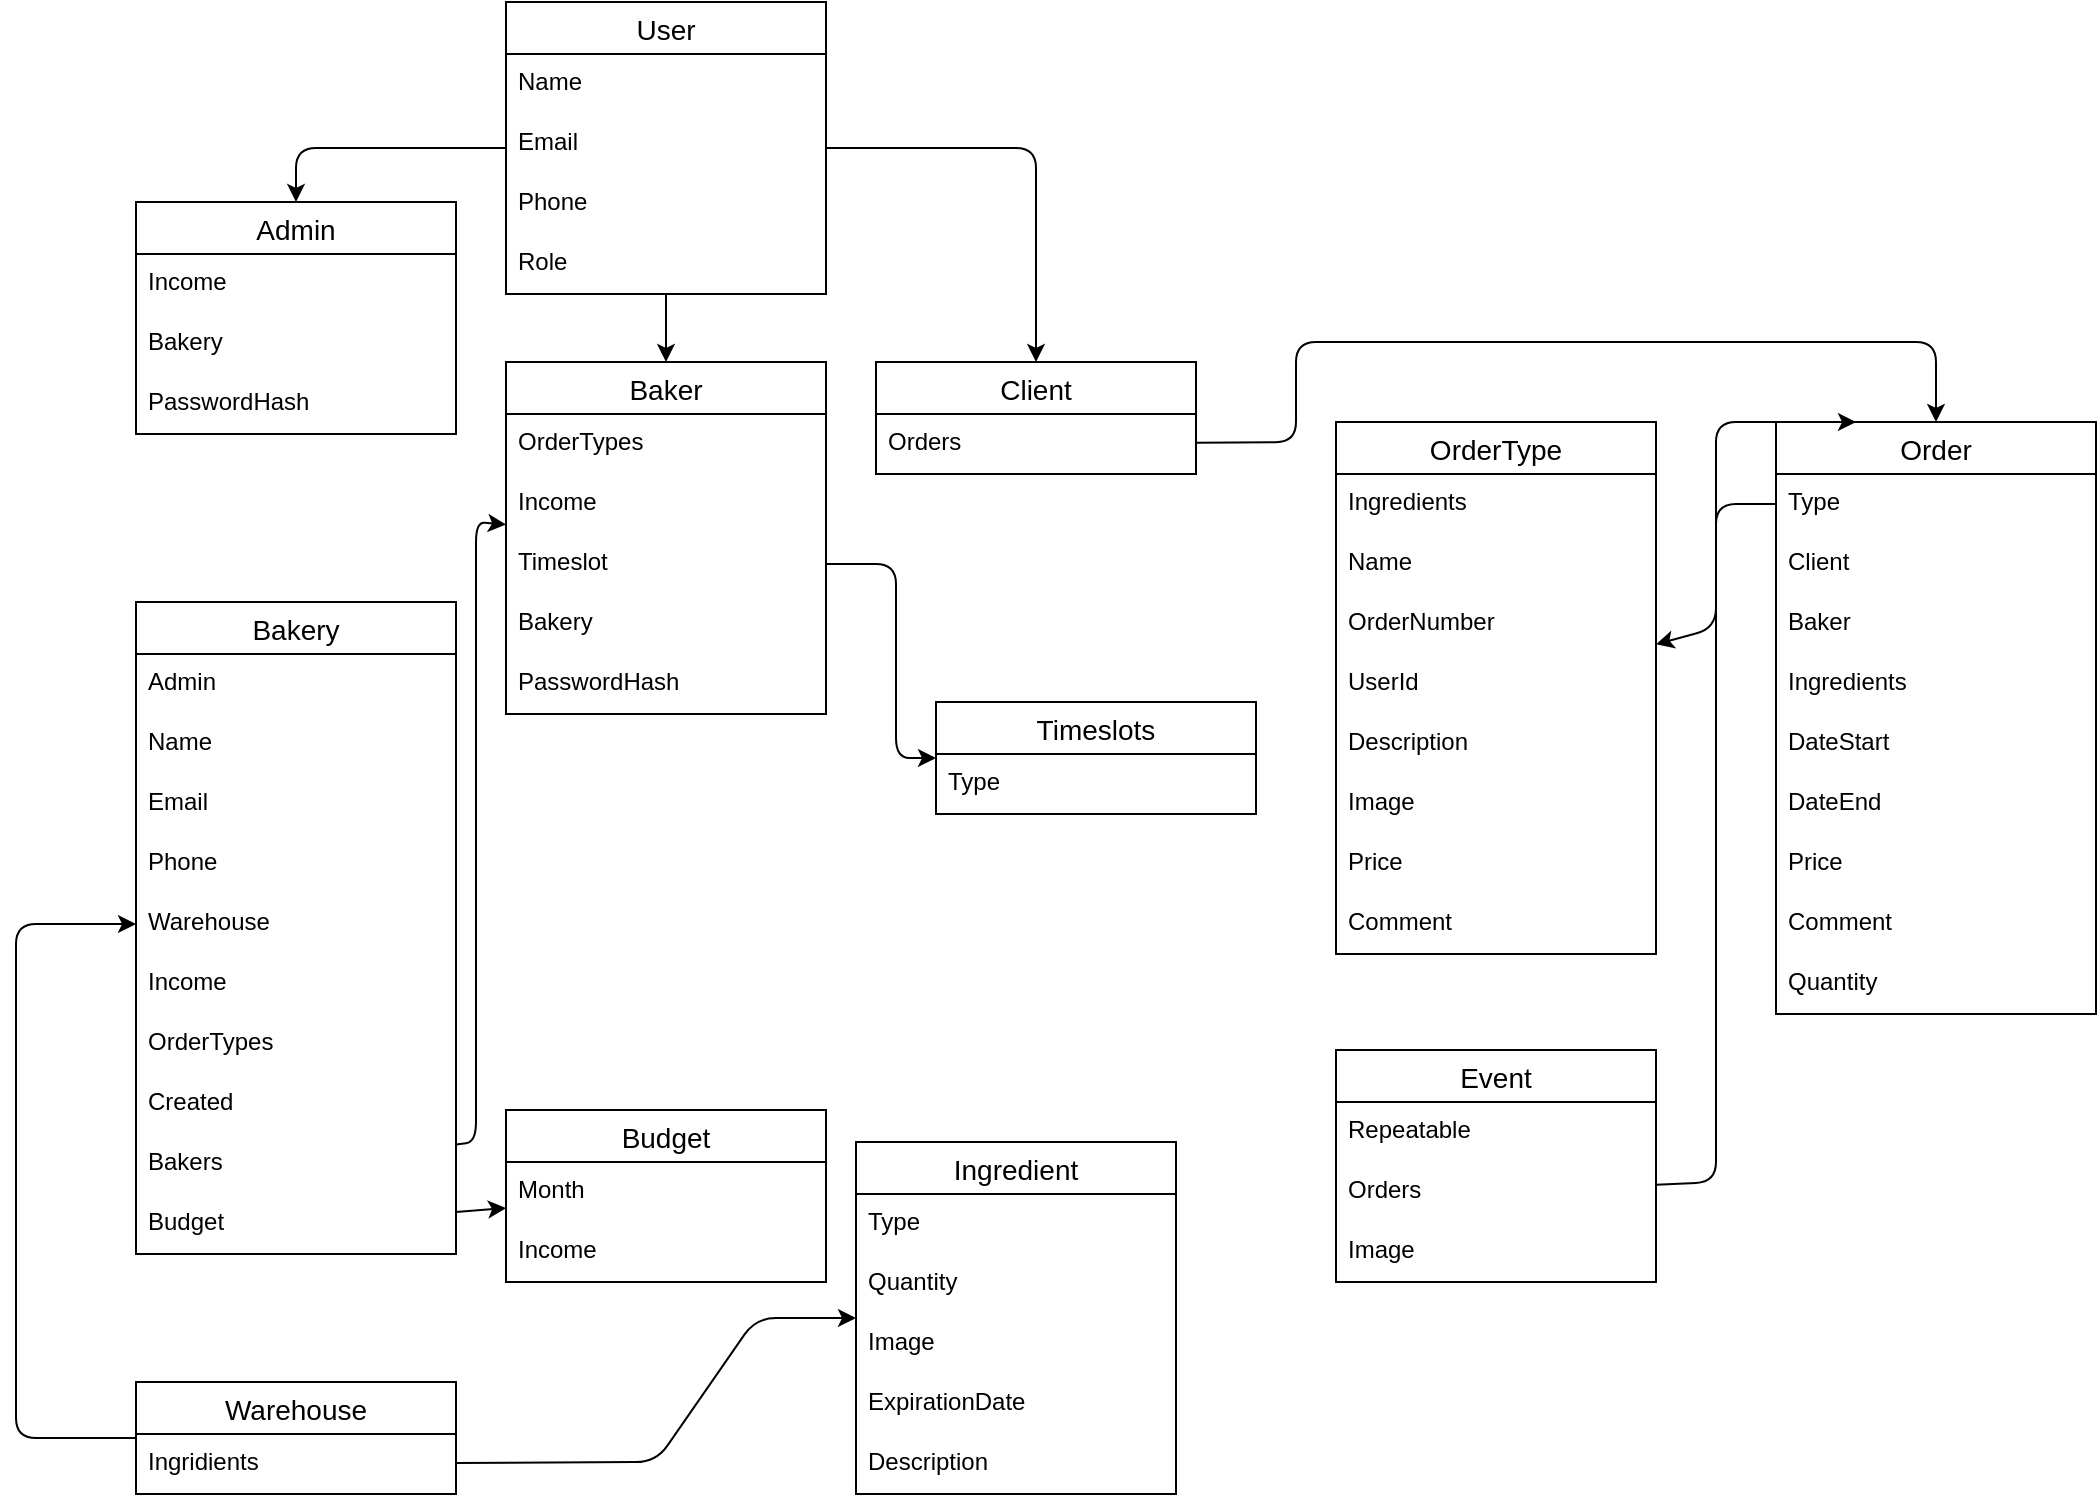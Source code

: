 <mxfile>
    <diagram id="2iXXhA9O0UARQcqjK3L7" name="Page-1">
        <mxGraphModel dx="482" dy="430" grid="1" gridSize="10" guides="1" tooltips="1" connect="1" arrows="1" fold="1" page="1" pageScale="1" pageWidth="1200" pageHeight="1600" math="0" shadow="0">
            <root>
                <mxCell id="0"/>
                <mxCell id="1" parent="0"/>
                <mxCell id="EvsIxt0ZGxdemUzoqi05-1" value="Order" style="swimlane;fontStyle=0;childLayout=stackLayout;horizontal=1;startSize=26;horizontalStack=0;resizeParent=1;resizeParentMax=0;resizeLast=0;collapsible=1;marginBottom=0;align=center;fontSize=14;" parent="1" vertex="1">
                    <mxGeometry x="960" y="220" width="160" height="296" as="geometry"/>
                </mxCell>
                <mxCell id="EvsIxt0ZGxdemUzoqi05-2" value="Type" style="text;strokeColor=none;fillColor=none;spacingLeft=4;spacingRight=4;overflow=hidden;rotatable=0;points=[[0,0.5],[1,0.5]];portConstraint=eastwest;fontSize=12;" parent="EvsIxt0ZGxdemUzoqi05-1" vertex="1">
                    <mxGeometry y="26" width="160" height="30" as="geometry"/>
                </mxCell>
                <mxCell id="EvsIxt0ZGxdemUzoqi05-3" value="Client" style="text;strokeColor=none;fillColor=none;spacingLeft=4;spacingRight=4;overflow=hidden;rotatable=0;points=[[0,0.5],[1,0.5]];portConstraint=eastwest;fontSize=12;" parent="EvsIxt0ZGxdemUzoqi05-1" vertex="1">
                    <mxGeometry y="56" width="160" height="30" as="geometry"/>
                </mxCell>
                <mxCell id="EvsIxt0ZGxdemUzoqi05-4" value="Baker" style="text;strokeColor=none;fillColor=none;spacingLeft=4;spacingRight=4;overflow=hidden;rotatable=0;points=[[0,0.5],[1,0.5]];portConstraint=eastwest;fontSize=12;" parent="EvsIxt0ZGxdemUzoqi05-1" vertex="1">
                    <mxGeometry y="86" width="160" height="30" as="geometry"/>
                </mxCell>
                <mxCell id="EvsIxt0ZGxdemUzoqi05-17" value="Ingredients" style="text;strokeColor=none;fillColor=none;spacingLeft=4;spacingRight=4;overflow=hidden;rotatable=0;points=[[0,0.5],[1,0.5]];portConstraint=eastwest;fontSize=12;" parent="EvsIxt0ZGxdemUzoqi05-1" vertex="1">
                    <mxGeometry y="116" width="160" height="30" as="geometry"/>
                </mxCell>
                <mxCell id="EvsIxt0ZGxdemUzoqi05-18" value="DateStart" style="text;strokeColor=none;fillColor=none;spacingLeft=4;spacingRight=4;overflow=hidden;rotatable=0;points=[[0,0.5],[1,0.5]];portConstraint=eastwest;fontSize=12;" parent="EvsIxt0ZGxdemUzoqi05-1" vertex="1">
                    <mxGeometry y="146" width="160" height="30" as="geometry"/>
                </mxCell>
                <mxCell id="EvsIxt0ZGxdemUzoqi05-19" value="DateEnd" style="text;strokeColor=none;fillColor=none;spacingLeft=4;spacingRight=4;overflow=hidden;rotatable=0;points=[[0,0.5],[1,0.5]];portConstraint=eastwest;fontSize=12;" parent="EvsIxt0ZGxdemUzoqi05-1" vertex="1">
                    <mxGeometry y="176" width="160" height="30" as="geometry"/>
                </mxCell>
                <mxCell id="EvsIxt0ZGxdemUzoqi05-25" value="Price" style="text;strokeColor=none;fillColor=none;spacingLeft=4;spacingRight=4;overflow=hidden;rotatable=0;points=[[0,0.5],[1,0.5]];portConstraint=eastwest;fontSize=12;" parent="EvsIxt0ZGxdemUzoqi05-1" vertex="1">
                    <mxGeometry y="206" width="160" height="30" as="geometry"/>
                </mxCell>
                <mxCell id="EvsIxt0ZGxdemUzoqi05-24" value="Comment" style="text;strokeColor=none;fillColor=none;spacingLeft=4;spacingRight=4;overflow=hidden;rotatable=0;points=[[0,0.5],[1,0.5]];portConstraint=eastwest;fontSize=12;" parent="EvsIxt0ZGxdemUzoqi05-1" vertex="1">
                    <mxGeometry y="236" width="160" height="30" as="geometry"/>
                </mxCell>
                <mxCell id="TdDMWQFOeBX6DnaFOKF1-1" value="Quantity" style="text;strokeColor=none;fillColor=none;spacingLeft=4;spacingRight=4;overflow=hidden;rotatable=0;points=[[0,0.5],[1,0.5]];portConstraint=eastwest;fontSize=12;" parent="EvsIxt0ZGxdemUzoqi05-1" vertex="1">
                    <mxGeometry y="266" width="160" height="30" as="geometry"/>
                </mxCell>
                <mxCell id="EvsIxt0ZGxdemUzoqi05-5" value="Ingredient" style="swimlane;fontStyle=0;childLayout=stackLayout;horizontal=1;startSize=26;horizontalStack=0;resizeParent=1;resizeParentMax=0;resizeLast=0;collapsible=1;marginBottom=0;align=center;fontSize=14;" parent="1" vertex="1">
                    <mxGeometry x="500" y="580" width="160" height="176" as="geometry"/>
                </mxCell>
                <mxCell id="EvsIxt0ZGxdemUzoqi05-6" value="Type" style="text;strokeColor=none;fillColor=none;spacingLeft=4;spacingRight=4;overflow=hidden;rotatable=0;points=[[0,0.5],[1,0.5]];portConstraint=eastwest;fontSize=12;" parent="EvsIxt0ZGxdemUzoqi05-5" vertex="1">
                    <mxGeometry y="26" width="160" height="30" as="geometry"/>
                </mxCell>
                <mxCell id="EvsIxt0ZGxdemUzoqi05-7" value="Quantity" style="text;strokeColor=none;fillColor=none;spacingLeft=4;spacingRight=4;overflow=hidden;rotatable=0;points=[[0,0.5],[1,0.5]];portConstraint=eastwest;fontSize=12;" parent="EvsIxt0ZGxdemUzoqi05-5" vertex="1">
                    <mxGeometry y="56" width="160" height="30" as="geometry"/>
                </mxCell>
                <mxCell id="EvsIxt0ZGxdemUzoqi05-8" value="Image" style="text;strokeColor=none;fillColor=none;spacingLeft=4;spacingRight=4;overflow=hidden;rotatable=0;points=[[0,0.5],[1,0.5]];portConstraint=eastwest;fontSize=12;" parent="EvsIxt0ZGxdemUzoqi05-5" vertex="1">
                    <mxGeometry y="86" width="160" height="30" as="geometry"/>
                </mxCell>
                <mxCell id="EvsIxt0ZGxdemUzoqi05-26" value="ExpirationDate" style="text;strokeColor=none;fillColor=none;spacingLeft=4;spacingRight=4;overflow=hidden;rotatable=0;points=[[0,0.5],[1,0.5]];portConstraint=eastwest;fontSize=12;" parent="EvsIxt0ZGxdemUzoqi05-5" vertex="1">
                    <mxGeometry y="116" width="160" height="30" as="geometry"/>
                </mxCell>
                <mxCell id="EvsIxt0ZGxdemUzoqi05-30" value="Description" style="text;strokeColor=none;fillColor=none;spacingLeft=4;spacingRight=4;overflow=hidden;rotatable=0;points=[[0,0.5],[1,0.5]];portConstraint=eastwest;fontSize=12;" parent="EvsIxt0ZGxdemUzoqi05-5" vertex="1">
                    <mxGeometry y="146" width="160" height="30" as="geometry"/>
                </mxCell>
                <mxCell id="22" style="edgeStyle=none;html=1;entryX=0.5;entryY=0;entryDx=0;entryDy=0;" parent="1" source="EvsIxt0ZGxdemUzoqi05-9" target="14" edge="1">
                    <mxGeometry relative="1" as="geometry"/>
                </mxCell>
                <mxCell id="78" style="edgeStyle=none;rounded=1;html=1;" parent="1" source="EvsIxt0ZGxdemUzoqi05-9" target="23" edge="1">
                    <mxGeometry relative="1" as="geometry">
                        <Array as="points">
                            <mxPoint x="590" y="83"/>
                        </Array>
                    </mxGeometry>
                </mxCell>
                <mxCell id="110" style="edgeStyle=none;rounded=1;html=1;" parent="1" source="EvsIxt0ZGxdemUzoqi05-9" target="34" edge="1">
                    <mxGeometry relative="1" as="geometry">
                        <Array as="points">
                            <mxPoint x="220" y="83"/>
                        </Array>
                    </mxGeometry>
                </mxCell>
                <mxCell id="EvsIxt0ZGxdemUzoqi05-9" value="User" style="swimlane;fontStyle=0;childLayout=stackLayout;horizontal=1;startSize=26;horizontalStack=0;resizeParent=1;resizeParentMax=0;resizeLast=0;collapsible=1;marginBottom=0;align=center;fontSize=14;" parent="1" vertex="1">
                    <mxGeometry x="325" y="10" width="160" height="146" as="geometry"/>
                </mxCell>
                <mxCell id="EvsIxt0ZGxdemUzoqi05-11" value="Name" style="text;strokeColor=none;fillColor=none;spacingLeft=4;spacingRight=4;overflow=hidden;rotatable=0;points=[[0,0.5],[1,0.5]];portConstraint=eastwest;fontSize=12;" parent="EvsIxt0ZGxdemUzoqi05-9" vertex="1">
                    <mxGeometry y="26" width="160" height="30" as="geometry"/>
                </mxCell>
                <mxCell id="EvsIxt0ZGxdemUzoqi05-12" value="Email" style="text;strokeColor=none;fillColor=none;spacingLeft=4;spacingRight=4;overflow=hidden;rotatable=0;points=[[0,0.5],[1,0.5]];portConstraint=eastwest;fontSize=12;" parent="EvsIxt0ZGxdemUzoqi05-9" vertex="1">
                    <mxGeometry y="56" width="160" height="30" as="geometry"/>
                </mxCell>
                <mxCell id="EvsIxt0ZGxdemUzoqi05-21" value="Phone" style="text;strokeColor=none;fillColor=none;spacingLeft=4;spacingRight=4;overflow=hidden;rotatable=0;points=[[0,0.5],[1,0.5]];portConstraint=eastwest;fontSize=12;" parent="EvsIxt0ZGxdemUzoqi05-9" vertex="1">
                    <mxGeometry y="86" width="160" height="30" as="geometry"/>
                </mxCell>
                <mxCell id="EvsIxt0ZGxdemUzoqi05-22" value="Role" style="text;strokeColor=none;fillColor=none;spacingLeft=4;spacingRight=4;overflow=hidden;rotatable=0;points=[[0,0.5],[1,0.5]];portConstraint=eastwest;fontSize=12;" parent="EvsIxt0ZGxdemUzoqi05-9" vertex="1">
                    <mxGeometry y="116" width="160" height="30" as="geometry"/>
                </mxCell>
                <mxCell id="EvsIxt0ZGxdemUzoqi05-13" value="OrderType" style="swimlane;fontStyle=0;childLayout=stackLayout;horizontal=1;startSize=26;horizontalStack=0;resizeParent=1;resizeParentMax=0;resizeLast=0;collapsible=1;marginBottom=0;align=center;fontSize=14;" parent="1" vertex="1">
                    <mxGeometry x="740" y="220" width="160" height="266" as="geometry"/>
                </mxCell>
                <mxCell id="EvsIxt0ZGxdemUzoqi05-14" value="Ingredients" style="text;strokeColor=none;fillColor=none;spacingLeft=4;spacingRight=4;overflow=hidden;rotatable=0;points=[[0,0.5],[1,0.5]];portConstraint=eastwest;fontSize=12;" parent="EvsIxt0ZGxdemUzoqi05-13" vertex="1">
                    <mxGeometry y="26" width="160" height="30" as="geometry"/>
                </mxCell>
                <mxCell id="EvsIxt0ZGxdemUzoqi05-15" value="Name" style="text;strokeColor=none;fillColor=none;spacingLeft=4;spacingRight=4;overflow=hidden;rotatable=0;points=[[0,0.5],[1,0.5]];portConstraint=eastwest;fontSize=12;" parent="EvsIxt0ZGxdemUzoqi05-13" vertex="1">
                    <mxGeometry y="56" width="160" height="30" as="geometry"/>
                </mxCell>
                <mxCell id="EvsIxt0ZGxdemUzoqi05-27" value="OrderNumber" style="text;strokeColor=none;fillColor=none;spacingLeft=4;spacingRight=4;overflow=hidden;rotatable=0;points=[[0,0.5],[1,0.5]];portConstraint=eastwest;fontSize=12;" parent="EvsIxt0ZGxdemUzoqi05-13" vertex="1">
                    <mxGeometry y="86" width="160" height="30" as="geometry"/>
                </mxCell>
                <mxCell id="EvsIxt0ZGxdemUzoqi05-28" value="UserId" style="text;strokeColor=none;fillColor=none;spacingLeft=4;spacingRight=4;overflow=hidden;rotatable=0;points=[[0,0.5],[1,0.5]];portConstraint=eastwest;fontSize=12;" parent="EvsIxt0ZGxdemUzoqi05-13" vertex="1">
                    <mxGeometry y="116" width="160" height="30" as="geometry"/>
                </mxCell>
                <mxCell id="EvsIxt0ZGxdemUzoqi05-29" value="Description" style="text;strokeColor=none;fillColor=none;spacingLeft=4;spacingRight=4;overflow=hidden;rotatable=0;points=[[0,0.5],[1,0.5]];portConstraint=eastwest;fontSize=12;" parent="EvsIxt0ZGxdemUzoqi05-13" vertex="1">
                    <mxGeometry y="146" width="160" height="30" as="geometry"/>
                </mxCell>
                <mxCell id="7Lm1_ocfIb0S8uAeM2Hv-1" value="Image" style="text;strokeColor=none;fillColor=none;spacingLeft=4;spacingRight=4;overflow=hidden;rotatable=0;points=[[0,0.5],[1,0.5]];portConstraint=eastwest;fontSize=12;" parent="EvsIxt0ZGxdemUzoqi05-13" vertex="1">
                    <mxGeometry y="176" width="160" height="30" as="geometry"/>
                </mxCell>
                <mxCell id="96" value="Price" style="text;strokeColor=none;fillColor=none;spacingLeft=4;spacingRight=4;overflow=hidden;rotatable=0;points=[[0,0.5],[1,0.5]];portConstraint=eastwest;fontSize=12;" parent="EvsIxt0ZGxdemUzoqi05-13" vertex="1">
                    <mxGeometry y="206" width="160" height="30" as="geometry"/>
                </mxCell>
                <mxCell id="97" value="Comment" style="text;strokeColor=none;fillColor=none;spacingLeft=4;spacingRight=4;overflow=hidden;rotatable=0;points=[[0,0.5],[1,0.5]];portConstraint=eastwest;fontSize=12;" parent="EvsIxt0ZGxdemUzoqi05-13" vertex="1">
                    <mxGeometry y="236" width="160" height="30" as="geometry"/>
                </mxCell>
                <mxCell id="2" value="Timeslots" style="swimlane;fontStyle=0;childLayout=stackLayout;horizontal=1;startSize=26;horizontalStack=0;resizeParent=1;resizeParentMax=0;resizeLast=0;collapsible=1;marginBottom=0;align=center;fontSize=14;" parent="1" vertex="1">
                    <mxGeometry x="540" y="360" width="160" height="56" as="geometry"/>
                </mxCell>
                <mxCell id="3" value="Type" style="text;strokeColor=none;fillColor=none;spacingLeft=4;spacingRight=4;overflow=hidden;rotatable=0;points=[[0,0.5],[1,0.5]];portConstraint=eastwest;fontSize=12;" parent="2" vertex="1">
                    <mxGeometry y="26" width="160" height="30" as="geometry"/>
                </mxCell>
                <mxCell id="14" value="Baker" style="swimlane;fontStyle=0;childLayout=stackLayout;horizontal=1;startSize=26;horizontalStack=0;resizeParent=1;resizeParentMax=0;resizeLast=0;collapsible=1;marginBottom=0;align=center;fontSize=14;" parent="1" vertex="1">
                    <mxGeometry x="325" y="190" width="160" height="176" as="geometry"/>
                </mxCell>
                <mxCell id="15" value="OrderTypes" style="text;strokeColor=none;fillColor=none;spacingLeft=4;spacingRight=4;overflow=hidden;rotatable=0;points=[[0,0.5],[1,0.5]];portConstraint=eastwest;fontSize=12;" parent="14" vertex="1">
                    <mxGeometry y="26" width="160" height="30" as="geometry"/>
                </mxCell>
                <mxCell id="73" value="Income" style="text;strokeColor=none;fillColor=none;spacingLeft=4;spacingRight=4;overflow=hidden;rotatable=0;points=[[0,0.5],[1,0.5]];portConstraint=eastwest;fontSize=12;" parent="14" vertex="1">
                    <mxGeometry y="56" width="160" height="30" as="geometry"/>
                </mxCell>
                <mxCell id="74" value="Timeslot" style="text;strokeColor=none;fillColor=none;spacingLeft=4;spacingRight=4;overflow=hidden;rotatable=0;points=[[0,0.5],[1,0.5]];portConstraint=eastwest;fontSize=12;" parent="14" vertex="1">
                    <mxGeometry y="86" width="160" height="30" as="geometry"/>
                </mxCell>
                <mxCell id="76" value="Bakery" style="text;strokeColor=none;fillColor=none;spacingLeft=4;spacingRight=4;overflow=hidden;rotatable=0;points=[[0,0.5],[1,0.5]];portConstraint=eastwest;fontSize=12;" parent="14" vertex="1">
                    <mxGeometry y="116" width="160" height="30" as="geometry"/>
                </mxCell>
                <mxCell id="109" value="PasswordHash" style="text;strokeColor=none;fillColor=none;spacingLeft=4;spacingRight=4;overflow=hidden;rotatable=0;points=[[0,0.5],[1,0.5]];portConstraint=eastwest;fontSize=12;" parent="14" vertex="1">
                    <mxGeometry y="146" width="160" height="30" as="geometry"/>
                </mxCell>
                <mxCell id="23" value="Client" style="swimlane;fontStyle=0;childLayout=stackLayout;horizontal=1;startSize=26;horizontalStack=0;resizeParent=1;resizeParentMax=0;resizeLast=0;collapsible=1;marginBottom=0;align=center;fontSize=14;" parent="1" vertex="1">
                    <mxGeometry x="510" y="190" width="160" height="56" as="geometry"/>
                </mxCell>
                <mxCell id="24" value="Orders" style="text;strokeColor=none;fillColor=none;spacingLeft=4;spacingRight=4;overflow=hidden;rotatable=0;points=[[0,0.5],[1,0.5]];portConstraint=eastwest;fontSize=12;" parent="23" vertex="1">
                    <mxGeometry y="26" width="160" height="30" as="geometry"/>
                </mxCell>
                <mxCell id="34" value="Admin" style="swimlane;fontStyle=0;childLayout=stackLayout;horizontal=1;startSize=26;horizontalStack=0;resizeParent=1;resizeParentMax=0;resizeLast=0;collapsible=1;marginBottom=0;align=center;fontSize=14;" parent="1" vertex="1">
                    <mxGeometry x="140" y="110" width="160" height="116" as="geometry"/>
                </mxCell>
                <mxCell id="41" value="Income" style="text;strokeColor=none;fillColor=none;spacingLeft=4;spacingRight=4;overflow=hidden;rotatable=0;points=[[0,0.5],[1,0.5]];portConstraint=eastwest;fontSize=12;" parent="34" vertex="1">
                    <mxGeometry y="26" width="160" height="30" as="geometry"/>
                </mxCell>
                <mxCell id="75" value="Bakery" style="text;strokeColor=none;fillColor=none;spacingLeft=4;spacingRight=4;overflow=hidden;rotatable=0;points=[[0,0.5],[1,0.5]];portConstraint=eastwest;fontSize=12;" parent="34" vertex="1">
                    <mxGeometry y="56" width="160" height="30" as="geometry"/>
                </mxCell>
                <mxCell id="108" value="PasswordHash" style="text;strokeColor=none;fillColor=none;spacingLeft=4;spacingRight=4;overflow=hidden;rotatable=0;points=[[0,0.5],[1,0.5]];portConstraint=eastwest;fontSize=12;" parent="34" vertex="1">
                    <mxGeometry y="86" width="160" height="30" as="geometry"/>
                </mxCell>
                <mxCell id="43" value="Budget" style="swimlane;fontStyle=0;childLayout=stackLayout;horizontal=1;startSize=26;horizontalStack=0;resizeParent=1;resizeParentMax=0;resizeLast=0;collapsible=1;marginBottom=0;align=center;fontSize=14;" parent="1" vertex="1">
                    <mxGeometry x="325" y="564" width="160" height="86" as="geometry"/>
                </mxCell>
                <mxCell id="44" value="Month" style="text;strokeColor=none;fillColor=none;spacingLeft=4;spacingRight=4;overflow=hidden;rotatable=0;points=[[0,0.5],[1,0.5]];portConstraint=eastwest;fontSize=12;" parent="43" vertex="1">
                    <mxGeometry y="26" width="160" height="30" as="geometry"/>
                </mxCell>
                <mxCell id="50" value="Income" style="text;strokeColor=none;fillColor=none;spacingLeft=4;spacingRight=4;overflow=hidden;rotatable=0;points=[[0,0.5],[1,0.5]];portConstraint=eastwest;fontSize=12;" parent="43" vertex="1">
                    <mxGeometry y="56" width="160" height="30" as="geometry"/>
                </mxCell>
                <mxCell id="63" value="Bakery" style="swimlane;fontStyle=0;childLayout=stackLayout;horizontal=1;startSize=26;horizontalStack=0;resizeParent=1;resizeParentMax=0;resizeLast=0;collapsible=1;marginBottom=0;align=center;fontSize=14;" parent="1" vertex="1">
                    <mxGeometry x="140" y="310" width="160" height="326" as="geometry"/>
                </mxCell>
                <mxCell id="64" value="Admin" style="text;strokeColor=none;fillColor=none;spacingLeft=4;spacingRight=4;overflow=hidden;rotatable=0;points=[[0,0.5],[1,0.5]];portConstraint=eastwest;fontSize=12;" parent="63" vertex="1">
                    <mxGeometry y="26" width="160" height="30" as="geometry"/>
                </mxCell>
                <mxCell id="65" value="Name" style="text;strokeColor=none;fillColor=none;spacingLeft=4;spacingRight=4;overflow=hidden;rotatable=0;points=[[0,0.5],[1,0.5]];portConstraint=eastwest;fontSize=12;" parent="63" vertex="1">
                    <mxGeometry y="56" width="160" height="30" as="geometry"/>
                </mxCell>
                <mxCell id="66" value="Email" style="text;strokeColor=none;fillColor=none;spacingLeft=4;spacingRight=4;overflow=hidden;rotatable=0;points=[[0,0.5],[1,0.5]];portConstraint=eastwest;fontSize=12;" parent="63" vertex="1">
                    <mxGeometry y="86" width="160" height="30" as="geometry"/>
                </mxCell>
                <mxCell id="68" value="Phone" style="text;strokeColor=none;fillColor=none;spacingLeft=4;spacingRight=4;overflow=hidden;rotatable=0;points=[[0,0.5],[1,0.5]];portConstraint=eastwest;fontSize=12;" parent="63" vertex="1">
                    <mxGeometry y="116" width="160" height="30" as="geometry"/>
                </mxCell>
                <mxCell id="69" value="Warehouse" style="text;strokeColor=none;fillColor=none;spacingLeft=4;spacingRight=4;overflow=hidden;rotatable=0;points=[[0,0.5],[1,0.5]];portConstraint=eastwest;fontSize=12;" parent="63" vertex="1">
                    <mxGeometry y="146" width="160" height="30" as="geometry"/>
                </mxCell>
                <mxCell id="70" value="Income" style="text;strokeColor=none;fillColor=none;spacingLeft=4;spacingRight=4;overflow=hidden;rotatable=0;points=[[0,0.5],[1,0.5]];portConstraint=eastwest;fontSize=12;" parent="63" vertex="1">
                    <mxGeometry y="176" width="160" height="30" as="geometry"/>
                </mxCell>
                <mxCell id="79" value="OrderTypes" style="text;strokeColor=none;fillColor=none;spacingLeft=4;spacingRight=4;overflow=hidden;rotatable=0;points=[[0,0.5],[1,0.5]];portConstraint=eastwest;fontSize=12;" parent="63" vertex="1">
                    <mxGeometry y="206" width="160" height="30" as="geometry"/>
                </mxCell>
                <mxCell id="80" value="Created" style="text;strokeColor=none;fillColor=none;spacingLeft=4;spacingRight=4;overflow=hidden;rotatable=0;points=[[0,0.5],[1,0.5]];portConstraint=eastwest;fontSize=12;" parent="63" vertex="1">
                    <mxGeometry y="236" width="160" height="30" as="geometry"/>
                </mxCell>
                <mxCell id="81" value="Bakers" style="text;strokeColor=none;fillColor=none;spacingLeft=4;spacingRight=4;overflow=hidden;rotatable=0;points=[[0,0.5],[1,0.5]];portConstraint=eastwest;fontSize=12;" parent="63" vertex="1">
                    <mxGeometry y="266" width="160" height="30" as="geometry"/>
                </mxCell>
                <mxCell id="83" value="Budget" style="text;strokeColor=none;fillColor=none;spacingLeft=4;spacingRight=4;overflow=hidden;rotatable=0;points=[[0,0.5],[1,0.5]];portConstraint=eastwest;fontSize=12;" parent="63" vertex="1">
                    <mxGeometry y="296" width="160" height="30" as="geometry"/>
                </mxCell>
                <mxCell id="77" style="edgeStyle=none;rounded=1;html=1;" parent="1" source="74" target="2" edge="1">
                    <mxGeometry relative="1" as="geometry">
                        <Array as="points">
                            <mxPoint x="520" y="291"/>
                            <mxPoint x="520" y="388"/>
                        </Array>
                    </mxGeometry>
                </mxCell>
                <mxCell id="82" style="edgeStyle=none;rounded=1;html=1;" parent="1" source="81" target="14" edge="1">
                    <mxGeometry relative="1" as="geometry">
                        <Array as="points">
                            <mxPoint x="310" y="580"/>
                            <mxPoint x="310" y="270"/>
                        </Array>
                    </mxGeometry>
                </mxCell>
                <mxCell id="84" style="edgeStyle=none;rounded=1;html=1;" parent="1" source="83" target="43" edge="1">
                    <mxGeometry relative="1" as="geometry"/>
                </mxCell>
                <mxCell id="111" style="edgeStyle=none;rounded=1;html=1;" parent="1" source="85" target="69" edge="1">
                    <mxGeometry relative="1" as="geometry">
                        <Array as="points">
                            <mxPoint x="80" y="728"/>
                            <mxPoint x="80" y="471"/>
                        </Array>
                    </mxGeometry>
                </mxCell>
                <mxCell id="85" value="Warehouse" style="swimlane;fontStyle=0;childLayout=stackLayout;horizontal=1;startSize=26;horizontalStack=0;resizeParent=1;resizeParentMax=0;resizeLast=0;collapsible=1;marginBottom=0;align=center;fontSize=14;" parent="1" vertex="1">
                    <mxGeometry x="140" y="700" width="160" height="56" as="geometry"/>
                </mxCell>
                <mxCell id="112" value="Ingridients" style="text;strokeColor=none;fillColor=none;spacingLeft=4;spacingRight=4;overflow=hidden;rotatable=0;points=[[0,0.5],[1,0.5]];portConstraint=eastwest;fontSize=12;" parent="85" vertex="1">
                    <mxGeometry y="26" width="160" height="30" as="geometry"/>
                </mxCell>
                <mxCell id="94" style="edgeStyle=none;rounded=1;html=1;" parent="1" source="24" target="EvsIxt0ZGxdemUzoqi05-1" edge="1">
                    <mxGeometry relative="1" as="geometry">
                        <Array as="points">
                            <mxPoint x="720" y="230"/>
                            <mxPoint x="720" y="180"/>
                            <mxPoint x="1040" y="180"/>
                        </Array>
                    </mxGeometry>
                </mxCell>
                <mxCell id="95" style="edgeStyle=none;rounded=1;html=1;" parent="1" source="EvsIxt0ZGxdemUzoqi05-2" target="EvsIxt0ZGxdemUzoqi05-13" edge="1">
                    <mxGeometry relative="1" as="geometry">
                        <Array as="points">
                            <mxPoint x="930" y="261"/>
                            <mxPoint x="930" y="323"/>
                        </Array>
                    </mxGeometry>
                </mxCell>
                <mxCell id="98" value="Event" style="swimlane;fontStyle=0;childLayout=stackLayout;horizontal=1;startSize=26;horizontalStack=0;resizeParent=1;resizeParentMax=0;resizeLast=0;collapsible=1;marginBottom=0;align=center;fontSize=14;" parent="1" vertex="1">
                    <mxGeometry x="740" y="534" width="160" height="116" as="geometry"/>
                </mxCell>
                <mxCell id="99" value="Repeatable" style="text;strokeColor=none;fillColor=none;spacingLeft=4;spacingRight=4;overflow=hidden;rotatable=0;points=[[0,0.5],[1,0.5]];portConstraint=eastwest;fontSize=12;" parent="98" vertex="1">
                    <mxGeometry y="26" width="160" height="30" as="geometry"/>
                </mxCell>
                <mxCell id="100" value="Orders" style="text;strokeColor=none;fillColor=none;spacingLeft=4;spacingRight=4;overflow=hidden;rotatable=0;points=[[0,0.5],[1,0.5]];portConstraint=eastwest;fontSize=12;" parent="98" vertex="1">
                    <mxGeometry y="56" width="160" height="30" as="geometry"/>
                </mxCell>
                <mxCell id="104" value="Image" style="text;strokeColor=none;fillColor=none;spacingLeft=4;spacingRight=4;overflow=hidden;rotatable=0;points=[[0,0.5],[1,0.5]];portConstraint=eastwest;fontSize=12;" parent="98" vertex="1">
                    <mxGeometry y="86" width="160" height="30" as="geometry"/>
                </mxCell>
                <mxCell id="107" style="edgeStyle=none;rounded=1;html=1;entryX=0.25;entryY=0;entryDx=0;entryDy=0;" parent="1" source="100" target="EvsIxt0ZGxdemUzoqi05-1" edge="1">
                    <mxGeometry relative="1" as="geometry">
                        <Array as="points">
                            <mxPoint x="930" y="600"/>
                            <mxPoint x="930" y="220"/>
                        </Array>
                    </mxGeometry>
                </mxCell>
                <mxCell id="113" style="edgeStyle=none;rounded=1;html=1;" parent="1" source="112" target="EvsIxt0ZGxdemUzoqi05-5" edge="1">
                    <mxGeometry relative="1" as="geometry">
                        <Array as="points">
                            <mxPoint x="400" y="740"/>
                            <mxPoint x="450" y="668"/>
                        </Array>
                    </mxGeometry>
                </mxCell>
            </root>
        </mxGraphModel>
    </diagram>
</mxfile>